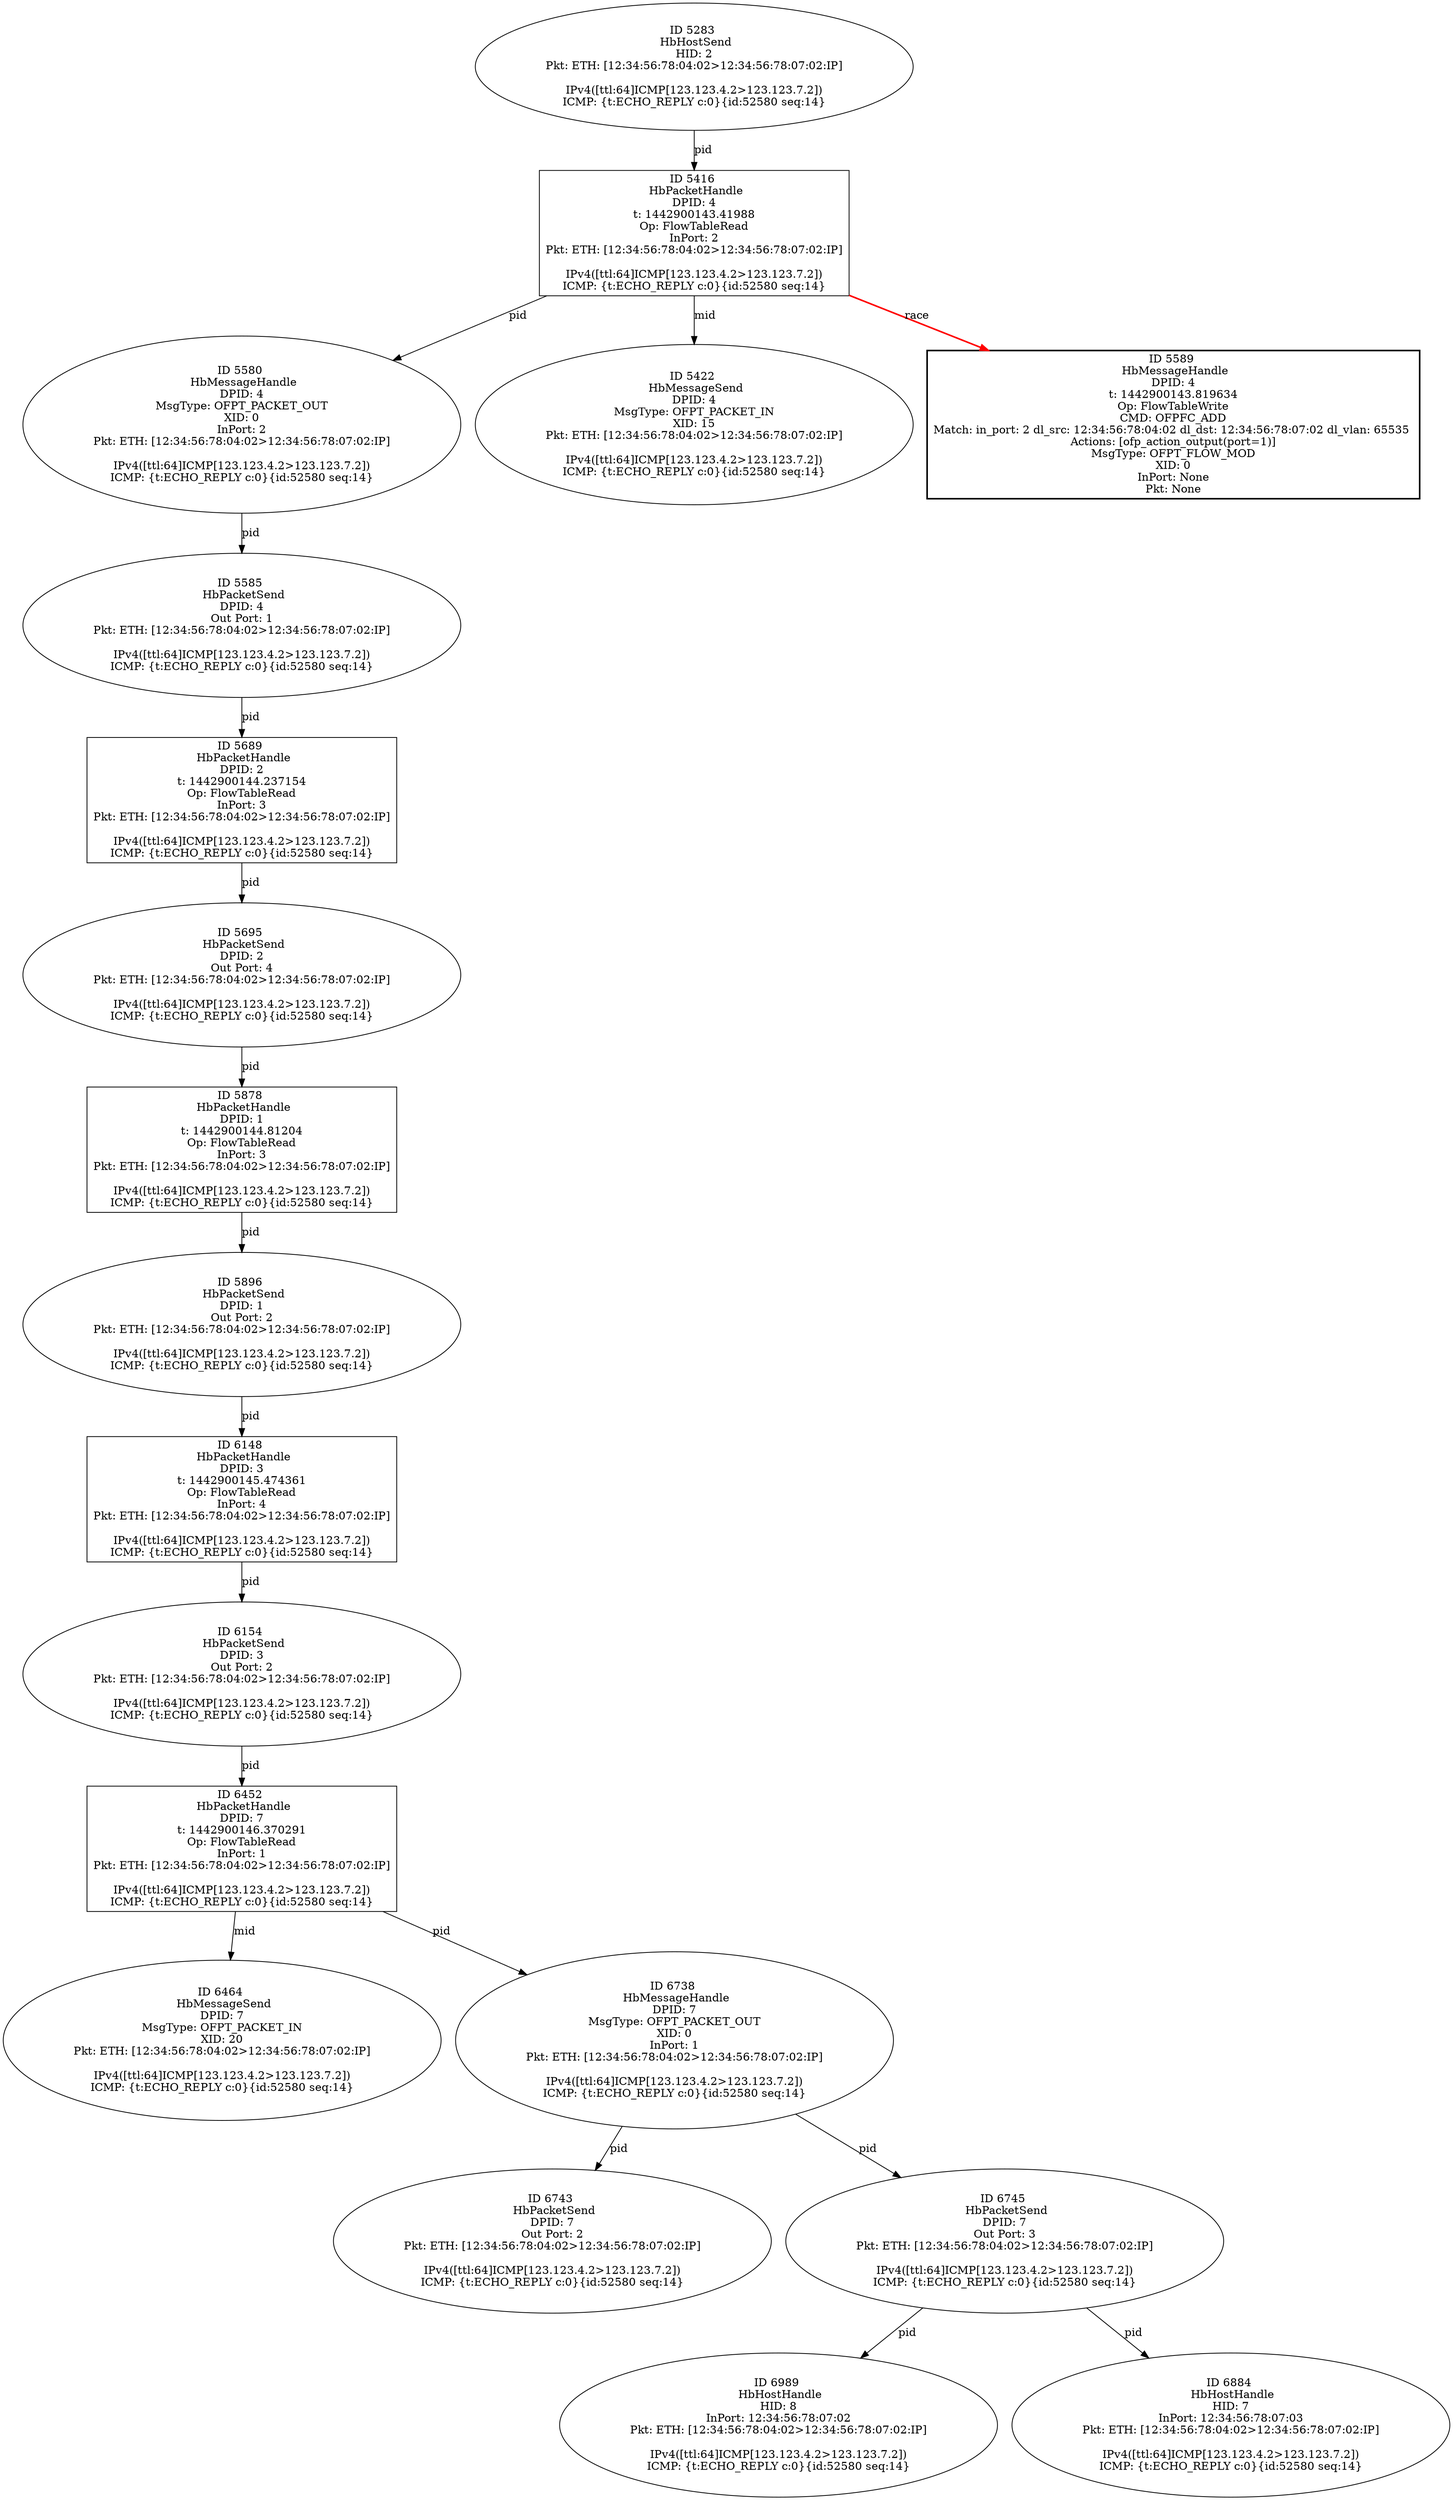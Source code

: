 strict digraph G {
6464 [shape=oval, event=<hb_events.HbMessageSend object at 0x1094f5e10>, label="ID 6464 
 HbMessageSend
DPID: 7
MsgType: OFPT_PACKET_IN
XID: 20
Pkt: ETH: [12:34:56:78:04:02>12:34:56:78:07:02:IP]

IPv4([ttl:64]ICMP[123.123.4.2>123.123.7.2])
ICMP: {t:ECHO_REPLY c:0}{id:52580 seq:14}"];
5283 [shape=oval, event=<hb_events.HbHostSend object at 0x108db8dd0>, label="ID 5283 
 HbHostSend
HID: 2
Pkt: ETH: [12:34:56:78:04:02>12:34:56:78:07:02:IP]

IPv4([ttl:64]ICMP[123.123.4.2>123.123.7.2])
ICMP: {t:ECHO_REPLY c:0}{id:52580 seq:14}"];
6148 [shape=box, event=<hb_events.HbPacketHandle object at 0x10933cc10>, label="ID 6148 
 HbPacketHandle
DPID: 3
t: 1442900145.474361
Op: FlowTableRead
InPort: 4
Pkt: ETH: [12:34:56:78:04:02>12:34:56:78:07:02:IP]

IPv4([ttl:64]ICMP[123.123.4.2>123.123.7.2])
ICMP: {t:ECHO_REPLY c:0}{id:52580 seq:14}"];
5416 [shape=box, event=<hb_events.HbPacketHandle object at 0x108e870d0>, label="ID 5416 
 HbPacketHandle
DPID: 4
t: 1442900143.41988
Op: FlowTableRead
InPort: 2
Pkt: ETH: [12:34:56:78:04:02>12:34:56:78:07:02:IP]

IPv4([ttl:64]ICMP[123.123.4.2>123.123.7.2])
ICMP: {t:ECHO_REPLY c:0}{id:52580 seq:14}"];
6154 [shape=oval, event=<hb_events.HbPacketSend object at 0x10933cbd0>, label="ID 6154 
 HbPacketSend
DPID: 3
Out Port: 2
Pkt: ETH: [12:34:56:78:04:02>12:34:56:78:07:02:IP]

IPv4([ttl:64]ICMP[123.123.4.2>123.123.7.2])
ICMP: {t:ECHO_REPLY c:0}{id:52580 seq:14}"];
6743 [shape=oval, event=<hb_events.HbPacketSend object at 0x1096bda10>, label="ID 6743 
 HbPacketSend
DPID: 7
Out Port: 2
Pkt: ETH: [12:34:56:78:04:02>12:34:56:78:07:02:IP]

IPv4([ttl:64]ICMP[123.123.4.2>123.123.7.2])
ICMP: {t:ECHO_REPLY c:0}{id:52580 seq:14}"];
5580 [shape=oval, event=<hb_events.HbMessageHandle object at 0x108f55290>, label="ID 5580 
 HbMessageHandle
DPID: 4
MsgType: OFPT_PACKET_OUT
XID: 0
InPort: 2
Pkt: ETH: [12:34:56:78:04:02>12:34:56:78:07:02:IP]

IPv4([ttl:64]ICMP[123.123.4.2>123.123.7.2])
ICMP: {t:ECHO_REPLY c:0}{id:52580 seq:14}"];
6989 [shape=oval, event=<hb_events.HbHostHandle object at 0x10975a7d0>, label="ID 6989 
 HbHostHandle
HID: 8
InPort: 12:34:56:78:07:02
Pkt: ETH: [12:34:56:78:04:02>12:34:56:78:07:02:IP]

IPv4([ttl:64]ICMP[123.123.4.2>123.123.7.2])
ICMP: {t:ECHO_REPLY c:0}{id:52580 seq:14}"];
5422 [shape=oval, event=<hb_events.HbMessageSend object at 0x108e87690>, label="ID 5422 
 HbMessageSend
DPID: 4
MsgType: OFPT_PACKET_IN
XID: 15
Pkt: ETH: [12:34:56:78:04:02>12:34:56:78:07:02:IP]

IPv4([ttl:64]ICMP[123.123.4.2>123.123.7.2])
ICMP: {t:ECHO_REPLY c:0}{id:52580 seq:14}"];
5585 [shape=oval, event=<hb_events.HbPacketSend object at 0x108f557d0>, label="ID 5585 
 HbPacketSend
DPID: 4
Out Port: 1
Pkt: ETH: [12:34:56:78:04:02>12:34:56:78:07:02:IP]

IPv4([ttl:64]ICMP[123.123.4.2>123.123.7.2])
ICMP: {t:ECHO_REPLY c:0}{id:52580 seq:14}"];
6738 [shape=oval, event=<hb_events.HbMessageHandle object at 0x1096a2690>, label="ID 6738 
 HbMessageHandle
DPID: 7
MsgType: OFPT_PACKET_OUT
XID: 0
InPort: 1
Pkt: ETH: [12:34:56:78:04:02>12:34:56:78:07:02:IP]

IPv4([ttl:64]ICMP[123.123.4.2>123.123.7.2])
ICMP: {t:ECHO_REPLY c:0}{id:52580 seq:14}"];
6452 [shape=box, event=<hb_events.HbPacketHandle object at 0x1094fd2d0>, label="ID 6452 
 HbPacketHandle
DPID: 7
t: 1442900146.370291
Op: FlowTableRead
InPort: 1
Pkt: ETH: [12:34:56:78:04:02>12:34:56:78:07:02:IP]

IPv4([ttl:64]ICMP[123.123.4.2>123.123.7.2])
ICMP: {t:ECHO_REPLY c:0}{id:52580 seq:14}"];
6884 [shape=oval, event=<hb_events.HbHostHandle object at 0x109717a90>, label="ID 6884 
 HbHostHandle
HID: 7
InPort: 12:34:56:78:07:03
Pkt: ETH: [12:34:56:78:04:02>12:34:56:78:07:02:IP]

IPv4([ttl:64]ICMP[123.123.4.2>123.123.7.2])
ICMP: {t:ECHO_REPLY c:0}{id:52580 seq:14}"];
5878 [shape=box, event=<hb_events.HbPacketHandle object at 0x10920c050>, label="ID 5878 
 HbPacketHandle
DPID: 1
t: 1442900144.81204
Op: FlowTableRead
InPort: 3
Pkt: ETH: [12:34:56:78:04:02>12:34:56:78:07:02:IP]

IPv4([ttl:64]ICMP[123.123.4.2>123.123.7.2])
ICMP: {t:ECHO_REPLY c:0}{id:52580 seq:14}"];
6745 [shape=oval, event=<hb_events.HbPacketSend object at 0x1096c3750>, label="ID 6745 
 HbPacketSend
DPID: 7
Out Port: 3
Pkt: ETH: [12:34:56:78:04:02>12:34:56:78:07:02:IP]

IPv4([ttl:64]ICMP[123.123.4.2>123.123.7.2])
ICMP: {t:ECHO_REPLY c:0}{id:52580 seq:14}"];
5589 [shape=box, style=bold, event=<hb_events.HbMessageHandle object at 0x108fb2650>, label="ID 5589 
 HbMessageHandle
DPID: 4
t: 1442900143.819634
Op: FlowTableWrite
CMD: OFPFC_ADD
Match: in_port: 2 dl_src: 12:34:56:78:04:02 dl_dst: 12:34:56:78:07:02 dl_vlan: 65535 
Actions: [ofp_action_output(port=1)]
MsgType: OFPT_FLOW_MOD
XID: 0
InPort: None
Pkt: None"];
5689 [shape=box, event=<hb_events.HbPacketHandle object at 0x108ff0810>, label="ID 5689 
 HbPacketHandle
DPID: 2
t: 1442900144.237154
Op: FlowTableRead
InPort: 3
Pkt: ETH: [12:34:56:78:04:02>12:34:56:78:07:02:IP]

IPv4([ttl:64]ICMP[123.123.4.2>123.123.7.2])
ICMP: {t:ECHO_REPLY c:0}{id:52580 seq:14}"];
5896 [shape=oval, event=<hb_events.HbPacketSend object at 0x10911a250>, label="ID 5896 
 HbPacketSend
DPID: 1
Out Port: 2
Pkt: ETH: [12:34:56:78:04:02>12:34:56:78:07:02:IP]

IPv4([ttl:64]ICMP[123.123.4.2>123.123.7.2])
ICMP: {t:ECHO_REPLY c:0}{id:52580 seq:14}"];
5695 [shape=oval, event=<hb_events.HbPacketSend object at 0x109008a10>, label="ID 5695 
 HbPacketSend
DPID: 2
Out Port: 4
Pkt: ETH: [12:34:56:78:04:02>12:34:56:78:07:02:IP]

IPv4([ttl:64]ICMP[123.123.4.2>123.123.7.2])
ICMP: {t:ECHO_REPLY c:0}{id:52580 seq:14}"];
5283 -> 5416  [rel=pid, label=pid];
6148 -> 6154  [rel=pid, label=pid];
5689 -> 5695  [rel=pid, label=pid];
6745 -> 6884  [rel=pid, label=pid];
6745 -> 6989  [rel=pid, label=pid];
5416 -> 5580  [rel=pid, label=pid];
5416 -> 5589  [harmful=True, color=red, style=bold, rel=race, label=race];
5416 -> 5422  [rel=mid, label=mid];
6154 -> 6452  [rel=pid, label=pid];
5580 -> 5585  [rel=pid, label=pid];
5585 -> 5689  [rel=pid, label=pid];
6738 -> 6745  [rel=pid, label=pid];
6738 -> 6743  [rel=pid, label=pid];
6452 -> 6464  [rel=mid, label=mid];
6452 -> 6738  [rel=pid, label=pid];
5878 -> 5896  [rel=pid, label=pid];
5896 -> 6148  [rel=pid, label=pid];
5695 -> 5878  [rel=pid, label=pid];
}
